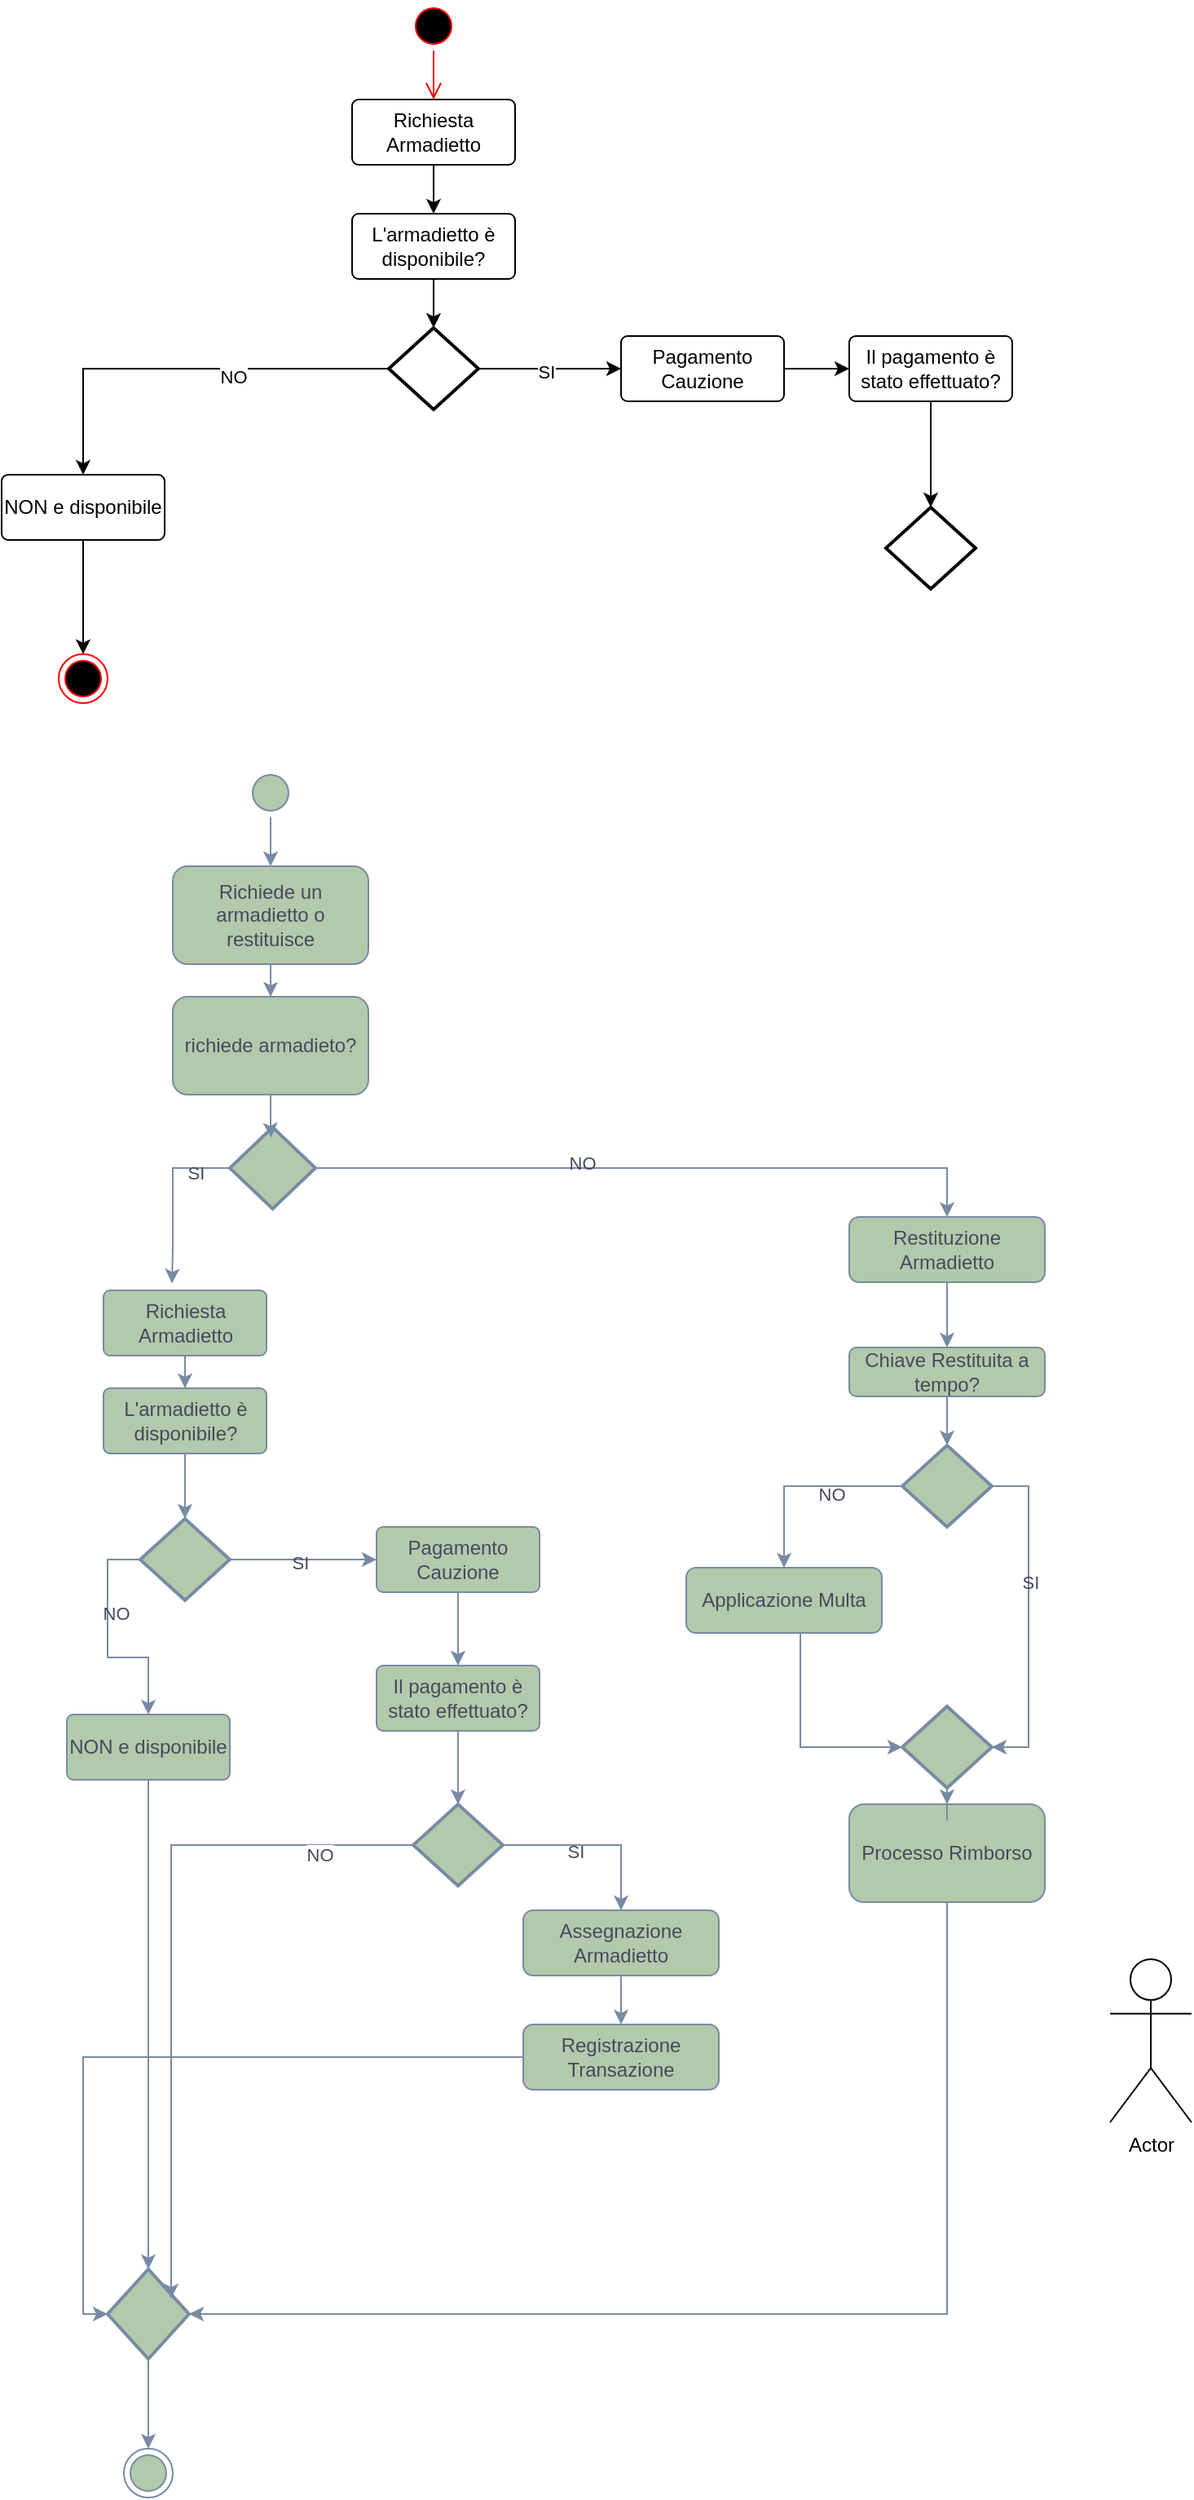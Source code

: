 <mxfile version="26.0.11">
  <diagram id="AEsPWfPZr3CSTxQ88v76" name="Pagina-1">
    <mxGraphModel dx="1434" dy="738" grid="1" gridSize="10" guides="1" tooltips="1" connect="1" arrows="1" fold="1" page="1" pageScale="1" pageWidth="850" pageHeight="1100" math="0" shadow="0">
      <root>
        <mxCell id="0" />
        <mxCell id="1" parent="0" />
        <mxCell id="rRJ4oKLp7fPjQT5OwFoZ-3" value="" style="ellipse;html=1;shape=endState;fillColor=#000000;strokeColor=#ff0000;" parent="1" vertex="1">
          <mxGeometry x="65" y="450" width="30" height="30" as="geometry" />
        </mxCell>
        <mxCell id="rRJ4oKLp7fPjQT5OwFoZ-4" value="" style="ellipse;html=1;shape=startState;fillColor=#000000;strokeColor=#ff0000;" parent="1" vertex="1">
          <mxGeometry x="280" y="50" width="30" height="30" as="geometry" />
        </mxCell>
        <mxCell id="rRJ4oKLp7fPjQT5OwFoZ-5" value="" style="edgeStyle=orthogonalEdgeStyle;html=1;verticalAlign=bottom;endArrow=open;endSize=8;strokeColor=#ff0000;rounded=0;" parent="1" source="rRJ4oKLp7fPjQT5OwFoZ-4" target="rRJ4oKLp7fPjQT5OwFoZ-6" edge="1">
          <mxGeometry relative="1" as="geometry">
            <mxPoint x="295" y="140" as="targetPoint" />
          </mxGeometry>
        </mxCell>
        <mxCell id="rRJ4oKLp7fPjQT5OwFoZ-8" style="edgeStyle=orthogonalEdgeStyle;rounded=0;orthogonalLoop=1;jettySize=auto;html=1;" parent="1" source="rRJ4oKLp7fPjQT5OwFoZ-6" target="rRJ4oKLp7fPjQT5OwFoZ-7" edge="1">
          <mxGeometry relative="1" as="geometry" />
        </mxCell>
        <mxCell id="rRJ4oKLp7fPjQT5OwFoZ-6" value="Richiesta Armadietto" style="rounded=1;arcSize=10;whiteSpace=wrap;html=1;align=center;" parent="1" vertex="1">
          <mxGeometry x="245" y="110" width="100" height="40" as="geometry" />
        </mxCell>
        <mxCell id="rRJ4oKLp7fPjQT5OwFoZ-10" style="edgeStyle=orthogonalEdgeStyle;rounded=0;orthogonalLoop=1;jettySize=auto;html=1;" parent="1" source="rRJ4oKLp7fPjQT5OwFoZ-7" target="rRJ4oKLp7fPjQT5OwFoZ-9" edge="1">
          <mxGeometry relative="1" as="geometry" />
        </mxCell>
        <mxCell id="rRJ4oKLp7fPjQT5OwFoZ-7" value="L&#39;armadietto è disponibile?" style="rounded=1;arcSize=10;whiteSpace=wrap;html=1;align=center;" parent="1" vertex="1">
          <mxGeometry x="245" y="180" width="100" height="40" as="geometry" />
        </mxCell>
        <mxCell id="rRJ4oKLp7fPjQT5OwFoZ-12" style="edgeStyle=orthogonalEdgeStyle;rounded=0;orthogonalLoop=1;jettySize=auto;html=1;" parent="1" source="rRJ4oKLp7fPjQT5OwFoZ-9" target="rRJ4oKLp7fPjQT5OwFoZ-11" edge="1">
          <mxGeometry relative="1" as="geometry" />
        </mxCell>
        <mxCell id="rRJ4oKLp7fPjQT5OwFoZ-13" value="&lt;div&gt;SI&lt;/div&gt;" style="edgeLabel;html=1;align=center;verticalAlign=middle;resizable=0;points=[];" parent="rRJ4oKLp7fPjQT5OwFoZ-12" connectable="0" vertex="1">
          <mxGeometry x="-0.051" y="-2" relative="1" as="geometry">
            <mxPoint as="offset" />
          </mxGeometry>
        </mxCell>
        <mxCell id="rRJ4oKLp7fPjQT5OwFoZ-9" value="" style="strokeWidth=2;html=1;shape=mxgraph.flowchart.decision;whiteSpace=wrap;" parent="1" vertex="1">
          <mxGeometry x="267.5" y="250" width="55" height="50" as="geometry" />
        </mxCell>
        <mxCell id="rRJ4oKLp7fPjQT5OwFoZ-25" style="edgeStyle=orthogonalEdgeStyle;rounded=0;orthogonalLoop=1;jettySize=auto;html=1;" parent="1" source="rRJ4oKLp7fPjQT5OwFoZ-11" target="rRJ4oKLp7fPjQT5OwFoZ-23" edge="1">
          <mxGeometry relative="1" as="geometry" />
        </mxCell>
        <mxCell id="rRJ4oKLp7fPjQT5OwFoZ-11" value="Pagamento Cauzione" style="rounded=1;arcSize=10;whiteSpace=wrap;html=1;align=center;" parent="1" vertex="1">
          <mxGeometry x="410" y="255" width="100" height="40" as="geometry" />
        </mxCell>
        <mxCell id="rRJ4oKLp7fPjQT5OwFoZ-17" value="" style="edgeStyle=orthogonalEdgeStyle;rounded=0;orthogonalLoop=1;jettySize=auto;html=1;exitX=0;exitY=0.5;exitDx=0;exitDy=0;exitPerimeter=0;entryX=0.5;entryY=0;entryDx=0;entryDy=0;" parent="1" source="rRJ4oKLp7fPjQT5OwFoZ-9" target="rRJ4oKLp7fPjQT5OwFoZ-16" edge="1">
          <mxGeometry relative="1" as="geometry">
            <mxPoint x="268" y="275" as="sourcePoint" />
            <mxPoint x="85" y="440" as="targetPoint" />
          </mxGeometry>
        </mxCell>
        <mxCell id="rRJ4oKLp7fPjQT5OwFoZ-19" value="NO" style="edgeLabel;html=1;align=center;verticalAlign=middle;resizable=0;points=[];" parent="rRJ4oKLp7fPjQT5OwFoZ-17" connectable="0" vertex="1">
          <mxGeometry x="-0.243" y="5" relative="1" as="geometry">
            <mxPoint as="offset" />
          </mxGeometry>
        </mxCell>
        <mxCell id="rRJ4oKLp7fPjQT5OwFoZ-18" style="edgeStyle=orthogonalEdgeStyle;rounded=0;orthogonalLoop=1;jettySize=auto;html=1;entryX=0.5;entryY=0;entryDx=0;entryDy=0;" parent="1" source="rRJ4oKLp7fPjQT5OwFoZ-16" target="rRJ4oKLp7fPjQT5OwFoZ-3" edge="1">
          <mxGeometry relative="1" as="geometry" />
        </mxCell>
        <mxCell id="rRJ4oKLp7fPjQT5OwFoZ-16" value="NON e disponibile" style="rounded=1;arcSize=10;whiteSpace=wrap;html=1;align=center;" parent="1" vertex="1">
          <mxGeometry x="30" y="340" width="100" height="40" as="geometry" />
        </mxCell>
        <mxCell id="rRJ4oKLp7fPjQT5OwFoZ-22" value="" style="strokeWidth=2;html=1;shape=mxgraph.flowchart.decision;whiteSpace=wrap;" parent="1" vertex="1">
          <mxGeometry x="572.5" y="360" width="55" height="50" as="geometry" />
        </mxCell>
        <mxCell id="rRJ4oKLp7fPjQT5OwFoZ-23" value="Il pagamento è stato effettuato?" style="rounded=1;arcSize=10;whiteSpace=wrap;html=1;align=center;" parent="1" vertex="1">
          <mxGeometry x="550" y="255" width="100" height="40" as="geometry" />
        </mxCell>
        <mxCell id="rRJ4oKLp7fPjQT5OwFoZ-24" style="edgeStyle=orthogonalEdgeStyle;rounded=0;orthogonalLoop=1;jettySize=auto;html=1;entryX=0.5;entryY=0;entryDx=0;entryDy=0;entryPerimeter=0;" parent="1" source="rRJ4oKLp7fPjQT5OwFoZ-23" target="rRJ4oKLp7fPjQT5OwFoZ-22" edge="1">
          <mxGeometry relative="1" as="geometry" />
        </mxCell>
        <mxCell id="IHY_vocE8mnEU9mLplWN-1" value="" style="ellipse;html=1;shape=endState;fillColor=#B2C9AB;strokeColor=#788AA3;labelBackgroundColor=none;fontColor=#46495D;" vertex="1" parent="1">
          <mxGeometry x="105" y="1550" width="30" height="30" as="geometry" />
        </mxCell>
        <mxCell id="IHY_vocE8mnEU9mLplWN-2" style="edgeStyle=orthogonalEdgeStyle;rounded=0;orthogonalLoop=1;jettySize=auto;html=1;entryX=0.5;entryY=0;entryDx=0;entryDy=0;labelBackgroundColor=none;strokeColor=#788AA3;fontColor=default;" edge="1" parent="1" source="IHY_vocE8mnEU9mLplWN-3" target="IHY_vocE8mnEU9mLplWN-33">
          <mxGeometry relative="1" as="geometry" />
        </mxCell>
        <mxCell id="IHY_vocE8mnEU9mLplWN-3" value="" style="ellipse;html=1;shape=startState;fillColor=#B2C9AB;strokeColor=#788AA3;labelBackgroundColor=none;fontColor=#46495D;" vertex="1" parent="1">
          <mxGeometry x="180" y="520" width="30" height="30" as="geometry" />
        </mxCell>
        <mxCell id="IHY_vocE8mnEU9mLplWN-4" style="edgeStyle=orthogonalEdgeStyle;rounded=0;orthogonalLoop=1;jettySize=auto;html=1;labelBackgroundColor=none;strokeColor=#788AA3;fontColor=default;" edge="1" parent="1" source="IHY_vocE8mnEU9mLplWN-5" target="IHY_vocE8mnEU9mLplWN-7">
          <mxGeometry relative="1" as="geometry" />
        </mxCell>
        <mxCell id="IHY_vocE8mnEU9mLplWN-5" value="Richiesta Armadietto" style="rounded=1;arcSize=10;whiteSpace=wrap;html=1;align=center;labelBackgroundColor=none;fillColor=#B2C9AB;strokeColor=#788AA3;fontColor=#46495D;" vertex="1" parent="1">
          <mxGeometry x="92.5" y="840" width="100" height="40" as="geometry" />
        </mxCell>
        <mxCell id="IHY_vocE8mnEU9mLplWN-6" style="edgeStyle=orthogonalEdgeStyle;rounded=0;orthogonalLoop=1;jettySize=auto;html=1;labelBackgroundColor=none;strokeColor=#788AA3;fontColor=default;" edge="1" parent="1" source="IHY_vocE8mnEU9mLplWN-7" target="IHY_vocE8mnEU9mLplWN-10">
          <mxGeometry relative="1" as="geometry" />
        </mxCell>
        <mxCell id="IHY_vocE8mnEU9mLplWN-7" value="L&#39;armadietto è disponibile?" style="rounded=1;arcSize=10;whiteSpace=wrap;html=1;align=center;labelBackgroundColor=none;fillColor=#B2C9AB;strokeColor=#788AA3;fontColor=#46495D;" vertex="1" parent="1">
          <mxGeometry x="92.5" y="900" width="100" height="40" as="geometry" />
        </mxCell>
        <mxCell id="IHY_vocE8mnEU9mLplWN-8" style="edgeStyle=orthogonalEdgeStyle;rounded=0;orthogonalLoop=1;jettySize=auto;html=1;labelBackgroundColor=none;strokeColor=#788AA3;fontColor=default;" edge="1" parent="1" source="IHY_vocE8mnEU9mLplWN-10" target="IHY_vocE8mnEU9mLplWN-12">
          <mxGeometry relative="1" as="geometry" />
        </mxCell>
        <mxCell id="IHY_vocE8mnEU9mLplWN-9" value="&lt;div&gt;SI&lt;/div&gt;" style="edgeLabel;html=1;align=center;verticalAlign=middle;resizable=0;points=[];labelBackgroundColor=none;fontColor=#46495D;" connectable="0" vertex="1" parent="IHY_vocE8mnEU9mLplWN-8">
          <mxGeometry x="-0.051" y="-2" relative="1" as="geometry">
            <mxPoint as="offset" />
          </mxGeometry>
        </mxCell>
        <mxCell id="IHY_vocE8mnEU9mLplWN-10" value="" style="strokeWidth=2;html=1;shape=mxgraph.flowchart.decision;whiteSpace=wrap;labelBackgroundColor=none;fillColor=#B2C9AB;strokeColor=#788AA3;fontColor=#46495D;" vertex="1" parent="1">
          <mxGeometry x="115" y="980" width="55" height="50" as="geometry" />
        </mxCell>
        <mxCell id="IHY_vocE8mnEU9mLplWN-11" style="edgeStyle=orthogonalEdgeStyle;rounded=0;orthogonalLoop=1;jettySize=auto;html=1;labelBackgroundColor=none;strokeColor=#788AA3;fontColor=default;" edge="1" parent="1" source="IHY_vocE8mnEU9mLplWN-12" target="IHY_vocE8mnEU9mLplWN-20">
          <mxGeometry relative="1" as="geometry" />
        </mxCell>
        <mxCell id="IHY_vocE8mnEU9mLplWN-12" value="Pagamento Cauzione" style="rounded=1;arcSize=10;whiteSpace=wrap;html=1;align=center;labelBackgroundColor=none;fillColor=#B2C9AB;strokeColor=#788AA3;fontColor=#46495D;" vertex="1" parent="1">
          <mxGeometry x="260" y="985" width="100" height="40" as="geometry" />
        </mxCell>
        <mxCell id="IHY_vocE8mnEU9mLplWN-13" value="" style="edgeStyle=orthogonalEdgeStyle;rounded=0;orthogonalLoop=1;jettySize=auto;html=1;exitX=0;exitY=0.5;exitDx=0;exitDy=0;exitPerimeter=0;entryX=0.5;entryY=0;entryDx=0;entryDy=0;labelBackgroundColor=none;strokeColor=#788AA3;fontColor=default;" edge="1" parent="1" source="IHY_vocE8mnEU9mLplWN-10" target="IHY_vocE8mnEU9mLplWN-16">
          <mxGeometry relative="1" as="geometry">
            <mxPoint x="330.5" y="1035" as="sourcePoint" />
            <mxPoint x="147.5" y="1200" as="targetPoint" />
          </mxGeometry>
        </mxCell>
        <mxCell id="IHY_vocE8mnEU9mLplWN-14" value="NO" style="edgeLabel;html=1;align=center;verticalAlign=middle;resizable=0;points=[];labelBackgroundColor=none;fontColor=#46495D;" connectable="0" vertex="1" parent="IHY_vocE8mnEU9mLplWN-13">
          <mxGeometry x="-0.243" y="5" relative="1" as="geometry">
            <mxPoint as="offset" />
          </mxGeometry>
        </mxCell>
        <mxCell id="IHY_vocE8mnEU9mLplWN-15" style="edgeStyle=orthogonalEdgeStyle;rounded=0;orthogonalLoop=1;jettySize=auto;html=1;labelBackgroundColor=none;strokeColor=#788AA3;fontColor=default;entryX=0;entryY=0.5;entryDx=0;entryDy=0;entryPerimeter=0;" edge="1" parent="1" source="IHY_vocE8mnEU9mLplWN-16" target="IHY_vocE8mnEU9mLplWN-48">
          <mxGeometry relative="1" as="geometry">
            <Array as="points" />
            <mxPoint x="107" y="1400" as="targetPoint" />
          </mxGeometry>
        </mxCell>
        <mxCell id="IHY_vocE8mnEU9mLplWN-16" value="NON e disponibile" style="rounded=1;arcSize=10;whiteSpace=wrap;html=1;align=center;labelBackgroundColor=none;fillColor=#B2C9AB;strokeColor=#788AA3;fontColor=#46495D;" vertex="1" parent="1">
          <mxGeometry x="70" y="1100" width="100" height="40" as="geometry" />
        </mxCell>
        <mxCell id="IHY_vocE8mnEU9mLplWN-17" style="edgeStyle=orthogonalEdgeStyle;rounded=0;orthogonalLoop=1;jettySize=auto;html=1;entryX=0.5;entryY=0;entryDx=0;entryDy=0;labelBackgroundColor=none;strokeColor=#788AA3;fontColor=default;" edge="1" parent="1" source="IHY_vocE8mnEU9mLplWN-19" target="IHY_vocE8mnEU9mLplWN-23">
          <mxGeometry relative="1" as="geometry" />
        </mxCell>
        <mxCell id="IHY_vocE8mnEU9mLplWN-18" value="SI" style="edgeLabel;html=1;align=center;verticalAlign=middle;resizable=0;points=[];labelBackgroundColor=none;fontColor=#46495D;" connectable="0" vertex="1" parent="IHY_vocE8mnEU9mLplWN-17">
          <mxGeometry x="-0.222" y="-4" relative="1" as="geometry">
            <mxPoint as="offset" />
          </mxGeometry>
        </mxCell>
        <mxCell id="IHY_vocE8mnEU9mLplWN-19" value="" style="strokeWidth=2;html=1;shape=mxgraph.flowchart.decision;whiteSpace=wrap;labelBackgroundColor=none;fillColor=#B2C9AB;strokeColor=#788AA3;fontColor=#46495D;" vertex="1" parent="1">
          <mxGeometry x="282.5" y="1155" width="55" height="50" as="geometry" />
        </mxCell>
        <mxCell id="IHY_vocE8mnEU9mLplWN-20" value="Il pagamento è stato effettuato?" style="rounded=1;arcSize=10;whiteSpace=wrap;html=1;align=center;labelBackgroundColor=none;fillColor=#B2C9AB;strokeColor=#788AA3;fontColor=#46495D;" vertex="1" parent="1">
          <mxGeometry x="260" y="1070" width="100" height="40" as="geometry" />
        </mxCell>
        <mxCell id="IHY_vocE8mnEU9mLplWN-21" style="edgeStyle=orthogonalEdgeStyle;rounded=0;orthogonalLoop=1;jettySize=auto;html=1;entryX=0.5;entryY=0;entryDx=0;entryDy=0;entryPerimeter=0;labelBackgroundColor=none;strokeColor=#788AA3;fontColor=default;" edge="1" parent="1" source="IHY_vocE8mnEU9mLplWN-20" target="IHY_vocE8mnEU9mLplWN-19">
          <mxGeometry relative="1" as="geometry" />
        </mxCell>
        <mxCell id="IHY_vocE8mnEU9mLplWN-22" style="edgeStyle=orthogonalEdgeStyle;rounded=0;orthogonalLoop=1;jettySize=auto;html=1;entryX=0.5;entryY=0;entryDx=0;entryDy=0;labelBackgroundColor=none;strokeColor=#788AA3;fontColor=default;" edge="1" parent="1" source="IHY_vocE8mnEU9mLplWN-23" target="IHY_vocE8mnEU9mLplWN-24">
          <mxGeometry relative="1" as="geometry" />
        </mxCell>
        <mxCell id="IHY_vocE8mnEU9mLplWN-23" value="Assegnazione Armadietto" style="rounded=1;whiteSpace=wrap;html=1;labelBackgroundColor=none;fillColor=#B2C9AB;strokeColor=#788AA3;fontColor=#46495D;" vertex="1" parent="1">
          <mxGeometry x="350" y="1220" width="120" height="40" as="geometry" />
        </mxCell>
        <mxCell id="IHY_vocE8mnEU9mLplWN-24" value="Registrazione Transazione" style="rounded=1;whiteSpace=wrap;html=1;labelBackgroundColor=none;fillColor=#B2C9AB;strokeColor=#788AA3;fontColor=#46495D;" vertex="1" parent="1">
          <mxGeometry x="350" y="1290" width="120" height="40" as="geometry" />
        </mxCell>
        <mxCell id="IHY_vocE8mnEU9mLplWN-25" style="edgeStyle=orthogonalEdgeStyle;rounded=0;orthogonalLoop=1;jettySize=auto;html=1;entryX=0.5;entryY=0;entryDx=0;entryDy=0;labelBackgroundColor=none;strokeColor=#788AA3;fontColor=default;" edge="1" parent="1" source="IHY_vocE8mnEU9mLplWN-26" target="IHY_vocE8mnEU9mLplWN-34">
          <mxGeometry relative="1" as="geometry" />
        </mxCell>
        <mxCell id="IHY_vocE8mnEU9mLplWN-26" value="Restituzione Armadietto" style="rounded=1;whiteSpace=wrap;html=1;labelBackgroundColor=none;fillColor=#B2C9AB;strokeColor=#788AA3;fontColor=#46495D;" vertex="1" parent="1">
          <mxGeometry x="550" y="795" width="120" height="40" as="geometry" />
        </mxCell>
        <mxCell id="IHY_vocE8mnEU9mLplWN-27" style="edgeStyle=orthogonalEdgeStyle;rounded=0;orthogonalLoop=1;jettySize=auto;html=1;entryX=0.5;entryY=0;entryDx=0;entryDy=0;exitX=1;exitY=0.5;exitDx=0;exitDy=0;exitPerimeter=0;labelBackgroundColor=none;strokeColor=#788AA3;fontColor=default;" edge="1" parent="1" source="IHY_vocE8mnEU9mLplWN-31" target="IHY_vocE8mnEU9mLplWN-26">
          <mxGeometry relative="1" as="geometry" />
        </mxCell>
        <mxCell id="IHY_vocE8mnEU9mLplWN-28" value="NO" style="edgeLabel;html=1;align=center;verticalAlign=middle;resizable=0;points=[];labelBackgroundColor=none;fontColor=#46495D;" connectable="0" vertex="1" parent="IHY_vocE8mnEU9mLplWN-27">
          <mxGeometry x="-0.222" y="3" relative="1" as="geometry">
            <mxPoint x="1" as="offset" />
          </mxGeometry>
        </mxCell>
        <mxCell id="IHY_vocE8mnEU9mLplWN-29" style="edgeStyle=orthogonalEdgeStyle;rounded=0;orthogonalLoop=1;jettySize=auto;html=1;entryX=0.42;entryY=-0.107;entryDx=0;entryDy=0;entryPerimeter=0;labelBackgroundColor=none;strokeColor=#788AA3;fontColor=default;" edge="1" parent="1" source="IHY_vocE8mnEU9mLplWN-31" target="IHY_vocE8mnEU9mLplWN-5">
          <mxGeometry relative="1" as="geometry">
            <mxPoint x="130.0" y="765" as="targetPoint" />
            <Array as="points">
              <mxPoint x="135" y="765" />
              <mxPoint x="135" y="815" />
            </Array>
          </mxGeometry>
        </mxCell>
        <mxCell id="IHY_vocE8mnEU9mLplWN-30" value="SI" style="edgeLabel;html=1;align=center;verticalAlign=middle;resizable=0;points=[];labelBackgroundColor=none;fontColor=#46495D;" connectable="0" vertex="1" parent="IHY_vocE8mnEU9mLplWN-29">
          <mxGeometry x="-0.603" y="3" relative="1" as="geometry">
            <mxPoint as="offset" />
          </mxGeometry>
        </mxCell>
        <mxCell id="IHY_vocE8mnEU9mLplWN-31" value="" style="strokeWidth=2;html=1;shape=mxgraph.flowchart.decision;whiteSpace=wrap;labelBackgroundColor=none;fillColor=#B2C9AB;strokeColor=#788AA3;fontColor=#46495D;" vertex="1" parent="1">
          <mxGeometry x="170" y="740" width="52.5" height="50" as="geometry" />
        </mxCell>
        <mxCell id="IHY_vocE8mnEU9mLplWN-32" style="edgeStyle=orthogonalEdgeStyle;rounded=0;orthogonalLoop=1;jettySize=auto;html=1;strokeColor=#788AA3;fontColor=#46495D;fillColor=#B2C9AB;" edge="1" parent="1" source="IHY_vocE8mnEU9mLplWN-33" target="IHY_vocE8mnEU9mLplWN-52">
          <mxGeometry relative="1" as="geometry" />
        </mxCell>
        <mxCell id="IHY_vocE8mnEU9mLplWN-33" value="Richiede un armadietto o restituisce" style="rounded=1;whiteSpace=wrap;html=1;labelBackgroundColor=none;fillColor=#B2C9AB;strokeColor=#788AA3;fontColor=#46495D;" vertex="1" parent="1">
          <mxGeometry x="135" y="580" width="120" height="60" as="geometry" />
        </mxCell>
        <mxCell id="IHY_vocE8mnEU9mLplWN-34" value="Chiave Restituita a tempo?" style="rounded=1;whiteSpace=wrap;html=1;labelBackgroundColor=none;fillColor=#B2C9AB;strokeColor=#788AA3;fontColor=#46495D;" vertex="1" parent="1">
          <mxGeometry x="550" y="875" width="120" height="30" as="geometry" />
        </mxCell>
        <mxCell id="IHY_vocE8mnEU9mLplWN-35" style="edgeStyle=orthogonalEdgeStyle;rounded=0;orthogonalLoop=1;jettySize=auto;html=1;entryX=0.5;entryY=0;entryDx=0;entryDy=0;labelBackgroundColor=none;strokeColor=#788AA3;fontColor=default;" edge="1" parent="1" source="IHY_vocE8mnEU9mLplWN-39" target="IHY_vocE8mnEU9mLplWN-42">
          <mxGeometry relative="1" as="geometry" />
        </mxCell>
        <mxCell id="IHY_vocE8mnEU9mLplWN-36" value="NO" style="edgeLabel;html=1;align=center;verticalAlign=middle;resizable=0;points=[];labelBackgroundColor=none;fontColor=#46495D;" connectable="0" vertex="1" parent="IHY_vocE8mnEU9mLplWN-35">
          <mxGeometry x="-0.279" y="5" relative="1" as="geometry">
            <mxPoint as="offset" />
          </mxGeometry>
        </mxCell>
        <mxCell id="IHY_vocE8mnEU9mLplWN-37" style="edgeStyle=orthogonalEdgeStyle;rounded=0;orthogonalLoop=1;jettySize=auto;html=1;exitX=1;exitY=0.5;exitDx=0;exitDy=0;exitPerimeter=0;entryX=1;entryY=0.5;entryDx=0;entryDy=0;entryPerimeter=0;labelBackgroundColor=none;strokeColor=#788AA3;fontColor=default;" edge="1" parent="1" source="IHY_vocE8mnEU9mLplWN-39" target="IHY_vocE8mnEU9mLplWN-44">
          <mxGeometry relative="1" as="geometry">
            <mxPoint x="610" y="1080" as="targetPoint" />
            <Array as="points">
              <mxPoint x="660" y="960" />
              <mxPoint x="660" y="1120" />
            </Array>
          </mxGeometry>
        </mxCell>
        <mxCell id="IHY_vocE8mnEU9mLplWN-38" value="SI" style="edgeLabel;html=1;align=center;verticalAlign=middle;resizable=0;points=[];labelBackgroundColor=none;fontColor=#46495D;" connectable="0" vertex="1" parent="IHY_vocE8mnEU9mLplWN-37">
          <mxGeometry x="-0.203" y="1" relative="1" as="geometry">
            <mxPoint as="offset" />
          </mxGeometry>
        </mxCell>
        <mxCell id="IHY_vocE8mnEU9mLplWN-39" value="" style="strokeWidth=2;html=1;shape=mxgraph.flowchart.decision;whiteSpace=wrap;labelBackgroundColor=none;fillColor=#B2C9AB;strokeColor=#788AA3;fontColor=#46495D;" vertex="1" parent="1">
          <mxGeometry x="582.5" y="935" width="55" height="50" as="geometry" />
        </mxCell>
        <mxCell id="IHY_vocE8mnEU9mLplWN-40" style="edgeStyle=orthogonalEdgeStyle;rounded=0;orthogonalLoop=1;jettySize=auto;html=1;entryX=0.5;entryY=0;entryDx=0;entryDy=0;entryPerimeter=0;labelBackgroundColor=none;strokeColor=#788AA3;fontColor=default;" edge="1" parent="1" source="IHY_vocE8mnEU9mLplWN-34" target="IHY_vocE8mnEU9mLplWN-39">
          <mxGeometry relative="1" as="geometry" />
        </mxCell>
        <mxCell id="IHY_vocE8mnEU9mLplWN-41" value="Processo Rimborso" style="rounded=1;whiteSpace=wrap;html=1;labelBackgroundColor=none;fillColor=#B2C9AB;strokeColor=#788AA3;fontColor=#46495D;" vertex="1" parent="1">
          <mxGeometry x="550" y="1155" width="120" height="60" as="geometry" />
        </mxCell>
        <mxCell id="IHY_vocE8mnEU9mLplWN-42" value="Applicazione Multa" style="rounded=1;whiteSpace=wrap;html=1;labelBackgroundColor=none;fillColor=#B2C9AB;strokeColor=#788AA3;fontColor=#46495D;" vertex="1" parent="1">
          <mxGeometry x="450" y="1010" width="120" height="40" as="geometry" />
        </mxCell>
        <mxCell id="IHY_vocE8mnEU9mLplWN-43" style="edgeStyle=orthogonalEdgeStyle;rounded=0;orthogonalLoop=1;jettySize=auto;html=1;labelBackgroundColor=none;strokeColor=#788AA3;fontColor=default;" edge="1" parent="1" source="IHY_vocE8mnEU9mLplWN-44" target="IHY_vocE8mnEU9mLplWN-41">
          <mxGeometry relative="1" as="geometry" />
        </mxCell>
        <mxCell id="IHY_vocE8mnEU9mLplWN-44" value="" style="strokeWidth=2;html=1;shape=mxgraph.flowchart.decision;whiteSpace=wrap;labelBackgroundColor=none;fillColor=#B2C9AB;strokeColor=#788AA3;fontColor=#46495D;" vertex="1" parent="1">
          <mxGeometry x="582.5" y="1095" width="55" height="50" as="geometry" />
        </mxCell>
        <mxCell id="IHY_vocE8mnEU9mLplWN-45" style="edgeStyle=orthogonalEdgeStyle;rounded=0;orthogonalLoop=1;jettySize=auto;html=1;entryX=0;entryY=0.5;entryDx=0;entryDy=0;entryPerimeter=0;labelBackgroundColor=none;strokeColor=#788AA3;fontColor=default;" edge="1" parent="1" source="IHY_vocE8mnEU9mLplWN-42" target="IHY_vocE8mnEU9mLplWN-44">
          <mxGeometry relative="1" as="geometry">
            <mxPoint x="610" y="1090" as="targetPoint" />
            <Array as="points">
              <mxPoint x="520" y="1120" />
            </Array>
          </mxGeometry>
        </mxCell>
        <mxCell id="IHY_vocE8mnEU9mLplWN-46" style="edgeStyle=orthogonalEdgeStyle;rounded=0;orthogonalLoop=1;jettySize=auto;html=1;entryX=0.5;entryY=1;entryDx=0;entryDy=0;entryPerimeter=0;labelBackgroundColor=none;strokeColor=#788AA3;fontColor=default;" edge="1" parent="1" source="IHY_vocE8mnEU9mLplWN-24" target="IHY_vocE8mnEU9mLplWN-48">
          <mxGeometry relative="1" as="geometry">
            <Array as="points">
              <mxPoint x="80" y="1310" />
              <mxPoint x="80" y="1468" />
            </Array>
            <mxPoint x="80" y="1425" as="targetPoint" />
          </mxGeometry>
        </mxCell>
        <mxCell id="IHY_vocE8mnEU9mLplWN-47" style="edgeStyle=orthogonalEdgeStyle;rounded=0;orthogonalLoop=1;jettySize=auto;html=1;strokeColor=#788AA3;fontColor=#46495D;fillColor=#B2C9AB;" edge="1" parent="1" source="IHY_vocE8mnEU9mLplWN-48" target="IHY_vocE8mnEU9mLplWN-1">
          <mxGeometry relative="1" as="geometry">
            <Array as="points">
              <mxPoint x="120" y="1530" />
              <mxPoint x="120" y="1530" />
            </Array>
          </mxGeometry>
        </mxCell>
        <mxCell id="IHY_vocE8mnEU9mLplWN-48" value="" style="strokeWidth=2;html=1;shape=mxgraph.flowchart.decision;whiteSpace=wrap;labelBackgroundColor=none;fillColor=#B2C9AB;strokeColor=#788AA3;fontColor=#46495D;direction=south;" vertex="1" parent="1">
          <mxGeometry x="95" y="1440" width="50" height="55" as="geometry" />
        </mxCell>
        <mxCell id="IHY_vocE8mnEU9mLplWN-49" style="edgeStyle=orthogonalEdgeStyle;rounded=0;orthogonalLoop=1;jettySize=auto;html=1;entryX=0.5;entryY=0;entryDx=0;entryDy=0;entryPerimeter=0;strokeColor=#788AA3;fontColor=#46495D;fillColor=#B2C9AB;" edge="1" parent="1" source="IHY_vocE8mnEU9mLplWN-41" target="IHY_vocE8mnEU9mLplWN-48">
          <mxGeometry relative="1" as="geometry">
            <Array as="points">
              <mxPoint x="610" y="1468" />
            </Array>
          </mxGeometry>
        </mxCell>
        <mxCell id="IHY_vocE8mnEU9mLplWN-50" style="edgeStyle=orthogonalEdgeStyle;rounded=0;orthogonalLoop=1;jettySize=auto;html=1;entryX=0.327;entryY=0.22;entryDx=0;entryDy=0;entryPerimeter=0;strokeColor=#788AA3;fontColor=#46495D;fillColor=#B2C9AB;" edge="1" parent="1" source="IHY_vocE8mnEU9mLplWN-19" target="IHY_vocE8mnEU9mLplWN-48">
          <mxGeometry relative="1" as="geometry" />
        </mxCell>
        <mxCell id="IHY_vocE8mnEU9mLplWN-51" value="NO" style="edgeLabel;html=1;align=center;verticalAlign=middle;resizable=0;points=[];strokeColor=#788AA3;fontColor=#46495D;fillColor=#B2C9AB;" vertex="1" connectable="0" parent="IHY_vocE8mnEU9mLplWN-50">
          <mxGeometry x="-0.73" y="6" relative="1" as="geometry">
            <mxPoint as="offset" />
          </mxGeometry>
        </mxCell>
        <mxCell id="IHY_vocE8mnEU9mLplWN-52" value="richiede armadieto?" style="rounded=1;whiteSpace=wrap;html=1;labelBackgroundColor=none;fillColor=#B2C9AB;strokeColor=#788AA3;fontColor=#46495D;" vertex="1" parent="1">
          <mxGeometry x="135" y="660" width="120" height="60" as="geometry" />
        </mxCell>
        <mxCell id="IHY_vocE8mnEU9mLplWN-53" style="edgeStyle=orthogonalEdgeStyle;rounded=0;orthogonalLoop=1;jettySize=auto;html=1;entryX=0.484;entryY=0.124;entryDx=0;entryDy=0;entryPerimeter=0;strokeColor=#788AA3;fontColor=#46495D;fillColor=#B2C9AB;" edge="1" parent="1" source="IHY_vocE8mnEU9mLplWN-52" target="IHY_vocE8mnEU9mLplWN-31">
          <mxGeometry relative="1" as="geometry" />
        </mxCell>
        <mxCell id="IHY_vocE8mnEU9mLplWN-54" value="Actor" style="shape=umlActor;verticalLabelPosition=bottom;verticalAlign=top;html=1;outlineConnect=0;" vertex="1" parent="1">
          <mxGeometry x="710" y="1250" width="50" height="100" as="geometry" />
        </mxCell>
      </root>
    </mxGraphModel>
  </diagram>
</mxfile>
